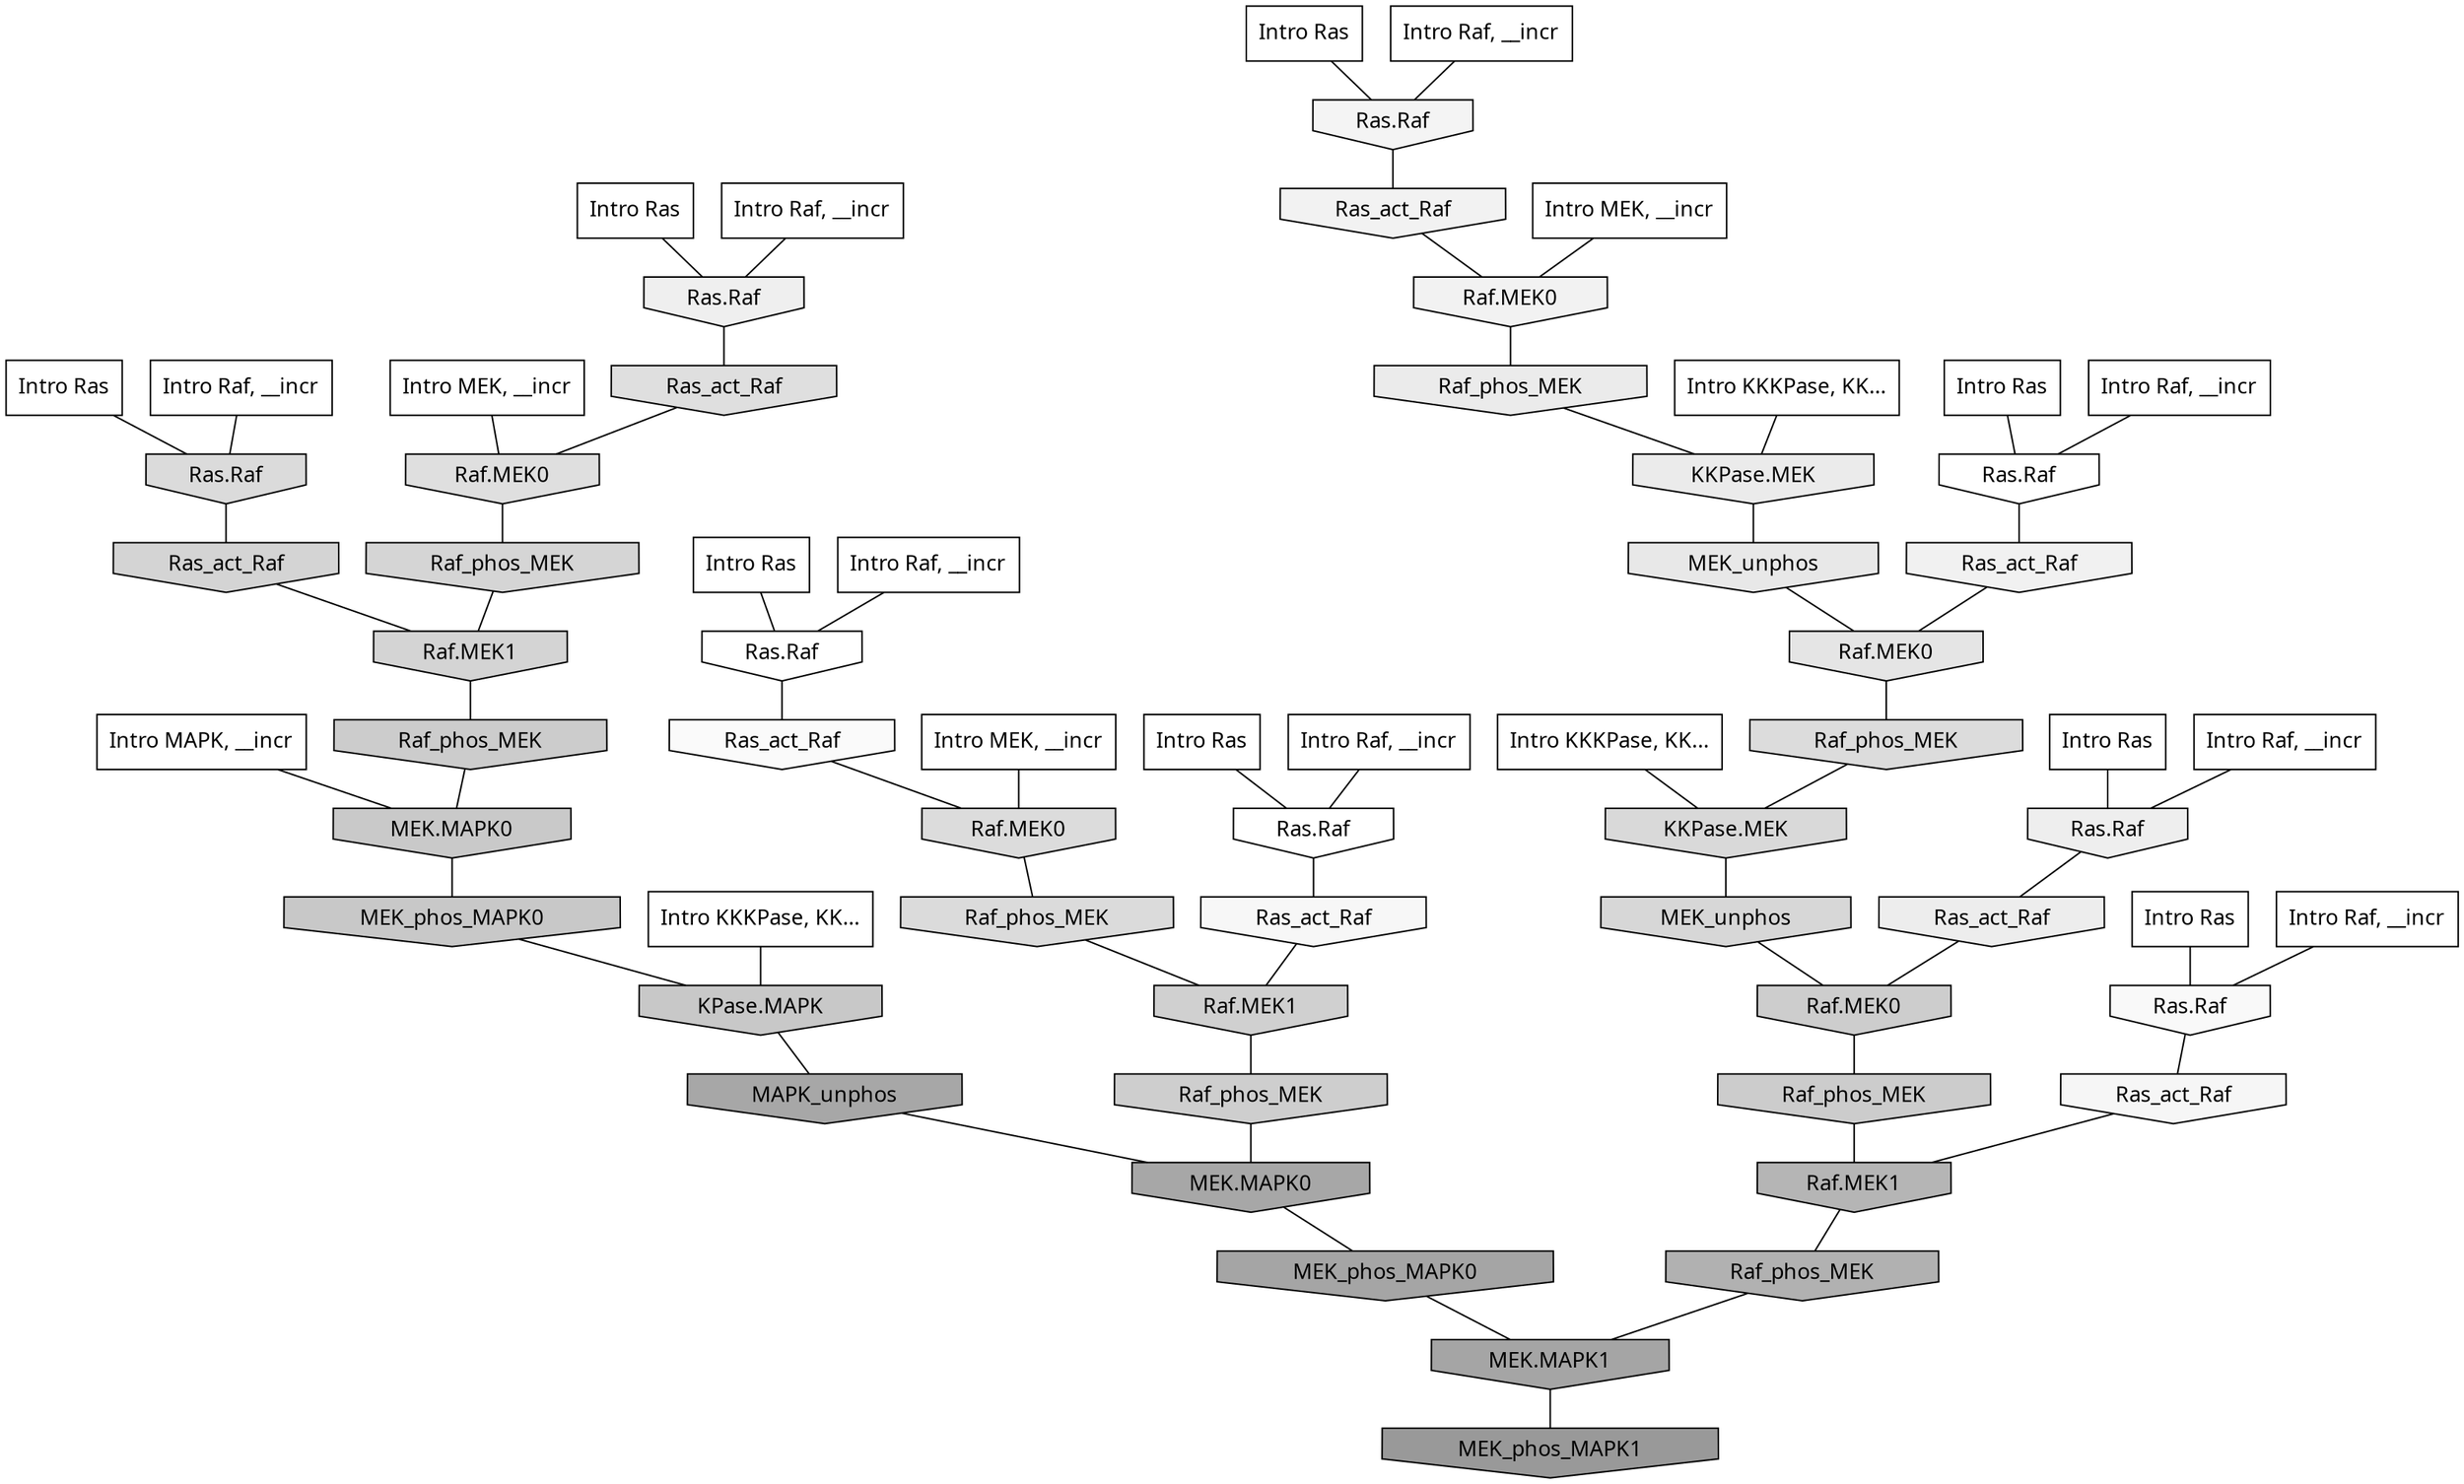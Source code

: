 digraph G{
  rankdir="TB";
  ranksep=0.30;
  node [fontname="CMU Serif"];
  edge [fontname="CMU Serif"];
  
  3 [label="Intro Ras", shape=rectangle, style=filled, fillcolor="0.000 0.000 1.000"]
  
  10 [label="Intro Ras", shape=rectangle, style=filled, fillcolor="0.000 0.000 1.000"]
  
  22 [label="Intro Ras", shape=rectangle, style=filled, fillcolor="0.000 0.000 1.000"]
  
  28 [label="Intro Ras", shape=rectangle, style=filled, fillcolor="0.000 0.000 1.000"]
  
  30 [label="Intro Ras", shape=rectangle, style=filled, fillcolor="0.000 0.000 1.000"]
  
  49 [label="Intro Ras", shape=rectangle, style=filled, fillcolor="0.000 0.000 1.000"]
  
  83 [label="Intro Ras", shape=rectangle, style=filled, fillcolor="0.000 0.000 1.000"]
  
  84 [label="Intro Ras", shape=rectangle, style=filled, fillcolor="0.000 0.000 1.000"]
  
  315 [label="Intro Raf, __incr", shape=rectangle, style=filled, fillcolor="0.000 0.000 1.000"]
  
  578 [label="Intro Raf, __incr", shape=rectangle, style=filled, fillcolor="0.000 0.000 1.000"]
  
  677 [label="Intro Raf, __incr", shape=rectangle, style=filled, fillcolor="0.000 0.000 1.000"]
  
  709 [label="Intro Raf, __incr", shape=rectangle, style=filled, fillcolor="0.000 0.000 1.000"]
  
  741 [label="Intro Raf, __incr", shape=rectangle, style=filled, fillcolor="0.000 0.000 1.000"]
  
  782 [label="Intro Raf, __incr", shape=rectangle, style=filled, fillcolor="0.000 0.000 1.000"]
  
  938 [label="Intro Raf, __incr", shape=rectangle, style=filled, fillcolor="0.000 0.000 1.000"]
  
  940 [label="Intro Raf, __incr", shape=rectangle, style=filled, fillcolor="0.000 0.000 1.000"]
  
  1340 [label="Intro MEK, __incr", shape=rectangle, style=filled, fillcolor="0.000 0.000 1.000"]
  
  1956 [label="Intro MEK, __incr", shape=rectangle, style=filled, fillcolor="0.000 0.000 1.000"]
  
  1972 [label="Intro MEK, __incr", shape=rectangle, style=filled, fillcolor="0.000 0.000 1.000"]
  
  2599 [label="Intro MAPK, __incr", shape=rectangle, style=filled, fillcolor="0.000 0.000 1.000"]
  
  3104 [label="Intro KKKPase, KK...", shape=rectangle, style=filled, fillcolor="0.000 0.000 1.000"]
  
  3127 [label="Intro KKKPase, KK...", shape=rectangle, style=filled, fillcolor="0.000 0.000 1.000"]
  
  3175 [label="Intro KKKPase, KK...", shape=rectangle, style=filled, fillcolor="0.000 0.000 1.000"]
  
  3203 [label="Ras.Raf", shape=invhouse, style=filled, fillcolor="0.000 0.000 1.000"]
  
  3247 [label="Ras.Raf", shape=invhouse, style=filled, fillcolor="0.000 0.000 1.000"]
  
  3267 [label="Ras.Raf", shape=invhouse, style=filled, fillcolor="0.000 0.000 1.000"]
  
  3472 [label="Ras_act_Raf", shape=invhouse, style=filled, fillcolor="0.000 0.000 0.980"]
  
  3511 [label="Ras.Raf", shape=invhouse, style=filled, fillcolor="0.000 0.000 0.973"]
  
  3589 [label="Ras_act_Raf", shape=invhouse, style=filled, fillcolor="0.000 0.000 0.967"]
  
  3631 [label="Ras_act_Raf", shape=invhouse, style=filled, fillcolor="0.000 0.000 0.963"]
  
  3709 [label="Ras.Raf", shape=invhouse, style=filled, fillcolor="0.000 0.000 0.956"]
  
  3832 [label="Ras_act_Raf", shape=invhouse, style=filled, fillcolor="0.000 0.000 0.948"]
  
  3835 [label="Raf.MEK0", shape=invhouse, style=filled, fillcolor="0.000 0.000 0.948"]
  
  3954 [label="Ras_act_Raf", shape=invhouse, style=filled, fillcolor="0.000 0.000 0.942"]
  
  4080 [label="Ras.Raf", shape=invhouse, style=filled, fillcolor="0.000 0.000 0.936"]
  
  4154 [label="Ras.Raf", shape=invhouse, style=filled, fillcolor="0.000 0.000 0.932"]
  
  4228 [label="Ras_act_Raf", shape=invhouse, style=filled, fillcolor="0.000 0.000 0.927"]
  
  4355 [label="Raf_phos_MEK", shape=invhouse, style=filled, fillcolor="0.000 0.000 0.919"]
  
  4386 [label="KKPase.MEK", shape=invhouse, style=filled, fillcolor="0.000 0.000 0.918"]
  
  4545 [label="MEK_unphos", shape=invhouse, style=filled, fillcolor="0.000 0.000 0.910"]
  
  4800 [label="Raf.MEK0", shape=invhouse, style=filled, fillcolor="0.000 0.000 0.898"]
  
  5286 [label="Ras_act_Raf", shape=invhouse, style=filled, fillcolor="0.000 0.000 0.874"]
  
  5288 [label="Raf.MEK0", shape=invhouse, style=filled, fillcolor="0.000 0.000 0.874"]
  
  5523 [label="Raf_phos_MEK", shape=invhouse, style=filled, fillcolor="0.000 0.000 0.863"]
  
  5556 [label="Raf.MEK0", shape=invhouse, style=filled, fillcolor="0.000 0.000 0.861"]
  
  5598 [label="Ras.Raf", shape=invhouse, style=filled, fillcolor="0.000 0.000 0.858"]
  
  5611 [label="Raf_phos_MEK", shape=invhouse, style=filled, fillcolor="0.000 0.000 0.858"]
  
  5819 [label="KKPase.MEK", shape=invhouse, style=filled, fillcolor="0.000 0.000 0.850"]
  
  6049 [label="MEK_unphos", shape=invhouse, style=filled, fillcolor="0.000 0.000 0.840"]
  
  6180 [label="Raf_phos_MEK", shape=invhouse, style=filled, fillcolor="0.000 0.000 0.834"]
  
  6306 [label="Ras_act_Raf", shape=invhouse, style=filled, fillcolor="0.000 0.000 0.830"]
  
  6311 [label="Raf.MEK1", shape=invhouse, style=filled, fillcolor="0.000 0.000 0.830"]
  
  6791 [label="Raf.MEK1", shape=invhouse, style=filled, fillcolor="0.000 0.000 0.814"]
  
  7126 [label="Raf_phos_MEK", shape=invhouse, style=filled, fillcolor="0.000 0.000 0.805"]
  
  7180 [label="Raf.MEK0", shape=invhouse, style=filled, fillcolor="0.000 0.000 0.804"]
  
  7327 [label="Raf_phos_MEK", shape=invhouse, style=filled, fillcolor="0.000 0.000 0.800"]
  
  7450 [label="Raf_phos_MEK", shape=invhouse, style=filled, fillcolor="0.000 0.000 0.797"]
  
  7795 [label="MEK.MAPK0", shape=invhouse, style=filled, fillcolor="0.000 0.000 0.788"]
  
  7911 [label="MEK_phos_MAPK0", shape=invhouse, style=filled, fillcolor="0.000 0.000 0.785"]
  
  7921 [label="KPase.MAPK", shape=invhouse, style=filled, fillcolor="0.000 0.000 0.785"]
  
  11925 [label="Raf.MEK1", shape=invhouse, style=filled, fillcolor="0.000 0.000 0.710"]
  
  13097 [label="Raf_phos_MEK", shape=invhouse, style=filled, fillcolor="0.000 0.000 0.695"]
  
  16116 [label="MAPK_unphos", shape=invhouse, style=filled, fillcolor="0.000 0.000 0.656"]
  
  16117 [label="MEK.MAPK0", shape=invhouse, style=filled, fillcolor="0.000 0.000 0.656"]
  
  16652 [label="MEK_phos_MAPK0", shape=invhouse, style=filled, fillcolor="0.000 0.000 0.646"]
  
  16656 [label="MEK.MAPK1", shape=invhouse, style=filled, fillcolor="0.000 0.000 0.646"]
  
  18298 [label="MEK_phos_MAPK1", shape=invhouse, style=filled, fillcolor="0.000 0.000 0.600"]
  
  
  16656 -> 18298 [dir=none, color="0.000 0.000 0.000"] 
  16652 -> 16656 [dir=none, color="0.000 0.000 0.000"] 
  16117 -> 16652 [dir=none, color="0.000 0.000 0.000"] 
  16116 -> 16117 [dir=none, color="0.000 0.000 0.000"] 
  13097 -> 16656 [dir=none, color="0.000 0.000 0.000"] 
  11925 -> 13097 [dir=none, color="0.000 0.000 0.000"] 
  7921 -> 16116 [dir=none, color="0.000 0.000 0.000"] 
  7911 -> 7921 [dir=none, color="0.000 0.000 0.000"] 
  7795 -> 7911 [dir=none, color="0.000 0.000 0.000"] 
  7450 -> 7795 [dir=none, color="0.000 0.000 0.000"] 
  7327 -> 11925 [dir=none, color="0.000 0.000 0.000"] 
  7180 -> 7327 [dir=none, color="0.000 0.000 0.000"] 
  7126 -> 16117 [dir=none, color="0.000 0.000 0.000"] 
  6791 -> 7126 [dir=none, color="0.000 0.000 0.000"] 
  6311 -> 7450 [dir=none, color="0.000 0.000 0.000"] 
  6306 -> 6311 [dir=none, color="0.000 0.000 0.000"] 
  6180 -> 6311 [dir=none, color="0.000 0.000 0.000"] 
  6049 -> 7180 [dir=none, color="0.000 0.000 0.000"] 
  5819 -> 6049 [dir=none, color="0.000 0.000 0.000"] 
  5611 -> 6791 [dir=none, color="0.000 0.000 0.000"] 
  5598 -> 6306 [dir=none, color="0.000 0.000 0.000"] 
  5556 -> 5611 [dir=none, color="0.000 0.000 0.000"] 
  5523 -> 5819 [dir=none, color="0.000 0.000 0.000"] 
  5288 -> 6180 [dir=none, color="0.000 0.000 0.000"] 
  5286 -> 5288 [dir=none, color="0.000 0.000 0.000"] 
  4800 -> 5523 [dir=none, color="0.000 0.000 0.000"] 
  4545 -> 4800 [dir=none, color="0.000 0.000 0.000"] 
  4386 -> 4545 [dir=none, color="0.000 0.000 0.000"] 
  4355 -> 4386 [dir=none, color="0.000 0.000 0.000"] 
  4228 -> 7180 [dir=none, color="0.000 0.000 0.000"] 
  4154 -> 4228 [dir=none, color="0.000 0.000 0.000"] 
  4080 -> 5286 [dir=none, color="0.000 0.000 0.000"] 
  3954 -> 4800 [dir=none, color="0.000 0.000 0.000"] 
  3835 -> 4355 [dir=none, color="0.000 0.000 0.000"] 
  3832 -> 3835 [dir=none, color="0.000 0.000 0.000"] 
  3709 -> 3832 [dir=none, color="0.000 0.000 0.000"] 
  3631 -> 11925 [dir=none, color="0.000 0.000 0.000"] 
  3589 -> 6791 [dir=none, color="0.000 0.000 0.000"] 
  3511 -> 3631 [dir=none, color="0.000 0.000 0.000"] 
  3472 -> 5556 [dir=none, color="0.000 0.000 0.000"] 
  3267 -> 3472 [dir=none, color="0.000 0.000 0.000"] 
  3247 -> 3954 [dir=none, color="0.000 0.000 0.000"] 
  3203 -> 3589 [dir=none, color="0.000 0.000 0.000"] 
  3175 -> 7921 [dir=none, color="0.000 0.000 0.000"] 
  3127 -> 5819 [dir=none, color="0.000 0.000 0.000"] 
  3104 -> 4386 [dir=none, color="0.000 0.000 0.000"] 
  2599 -> 7795 [dir=none, color="0.000 0.000 0.000"] 
  1972 -> 5556 [dir=none, color="0.000 0.000 0.000"] 
  1956 -> 5288 [dir=none, color="0.000 0.000 0.000"] 
  1340 -> 3835 [dir=none, color="0.000 0.000 0.000"] 
  940 -> 4080 [dir=none, color="0.000 0.000 0.000"] 
  938 -> 3267 [dir=none, color="0.000 0.000 0.000"] 
  782 -> 3247 [dir=none, color="0.000 0.000 0.000"] 
  741 -> 5598 [dir=none, color="0.000 0.000 0.000"] 
  709 -> 4154 [dir=none, color="0.000 0.000 0.000"] 
  677 -> 3203 [dir=none, color="0.000 0.000 0.000"] 
  578 -> 3709 [dir=none, color="0.000 0.000 0.000"] 
  315 -> 3511 [dir=none, color="0.000 0.000 0.000"] 
  84 -> 3203 [dir=none, color="0.000 0.000 0.000"] 
  83 -> 3247 [dir=none, color="0.000 0.000 0.000"] 
  49 -> 3267 [dir=none, color="0.000 0.000 0.000"] 
  30 -> 4154 [dir=none, color="0.000 0.000 0.000"] 
  28 -> 3511 [dir=none, color="0.000 0.000 0.000"] 
  22 -> 4080 [dir=none, color="0.000 0.000 0.000"] 
  10 -> 5598 [dir=none, color="0.000 0.000 0.000"] 
  3 -> 3709 [dir=none, color="0.000 0.000 0.000"] 
  
  }
